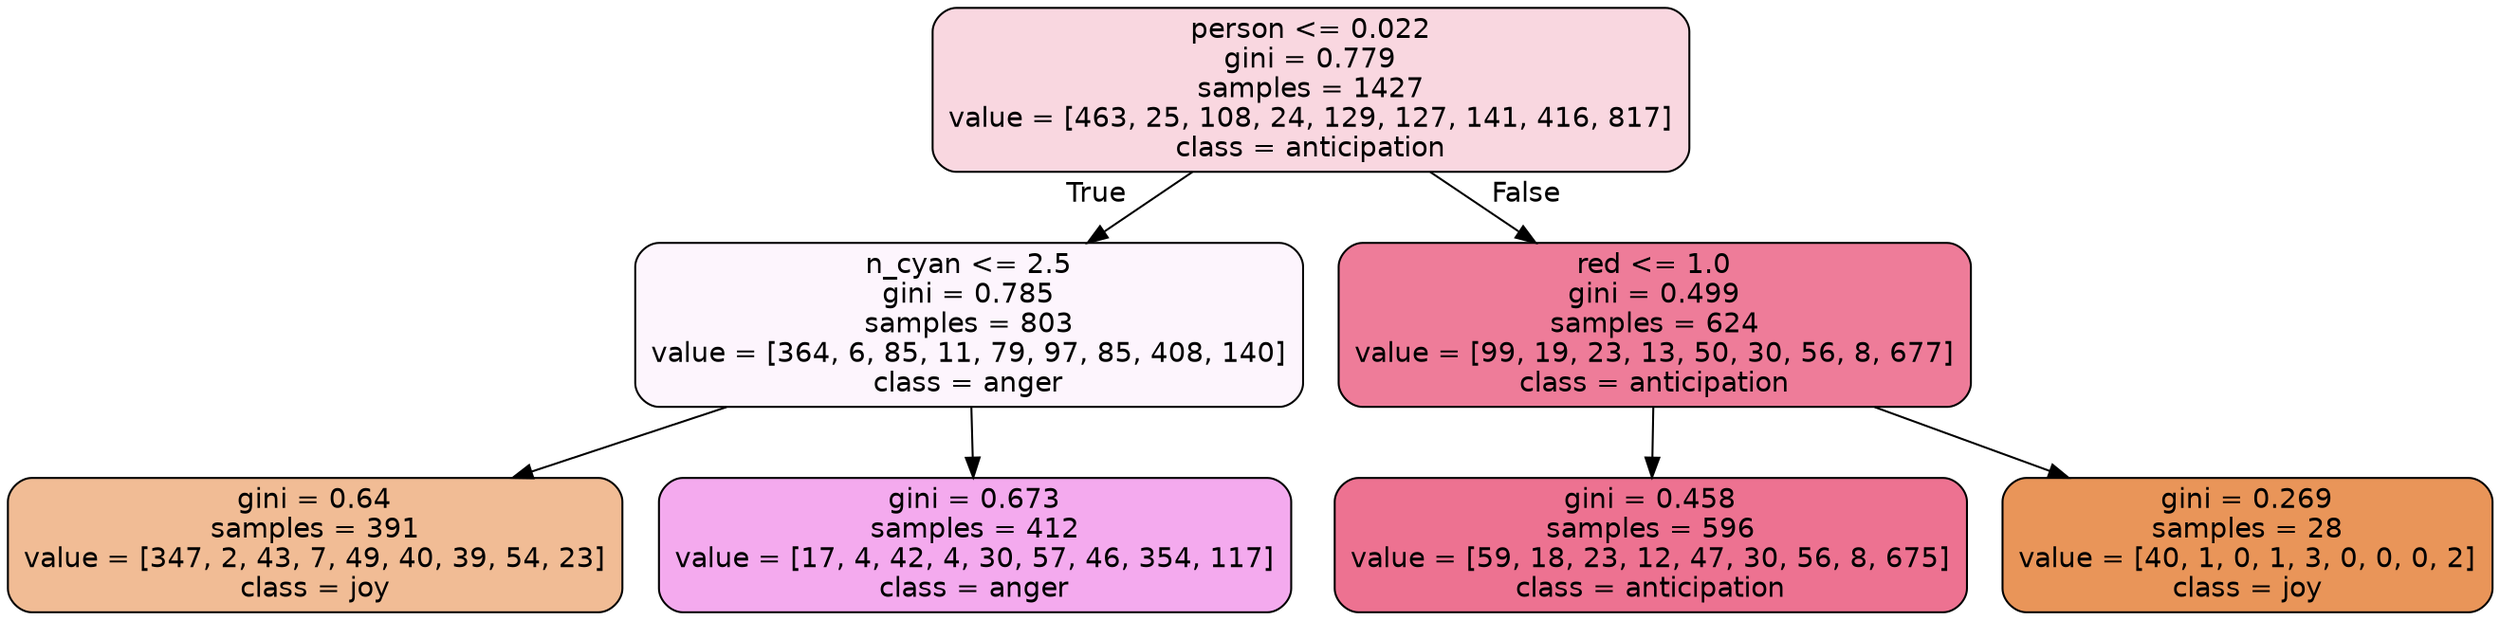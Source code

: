 digraph Tree {
node [shape=box, style="filled, rounded", color="black", fontname=helvetica] ;
edge [fontname=helvetica] ;
0 [label="person <= 0.022\ngini = 0.779\nsamples = 1427\nvalue = [463, 25, 108, 24, 129, 127, 141, 416, 817]\nclass = anticipation", fillcolor="#e5396433"] ;
1 [label="n_cyan <= 2.5\ngini = 0.785\nsamples = 803\nvalue = [364, 6, 85, 11, 79, 97, 85, 408, 140]\nclass = anger", fillcolor="#e539d70c"] ;
0 -> 1 [labeldistance=2.5, labelangle=45, headlabel="True"] ;
2 [label="gini = 0.64\nsamples = 391\nvalue = [347, 2, 43, 7, 49, 40, 39, 54, 23]\nclass = joy", fillcolor="#e5813988"] ;
1 -> 2 ;
3 [label="gini = 0.673\nsamples = 412\nvalue = [17, 4, 42, 4, 30, 57, 46, 354, 117]\nclass = anger", fillcolor="#e539d76d"] ;
1 -> 3 ;
4 [label="red <= 1.0\ngini = 0.499\nsamples = 624\nvalue = [99, 19, 23, 13, 50, 30, 56, 8, 677]\nclass = anticipation", fillcolor="#e53964a8"] ;
0 -> 4 [labeldistance=2.5, labelangle=-45, headlabel="False"] ;
5 [label="gini = 0.458\nsamples = 596\nvalue = [59, 18, 23, 12, 47, 30, 56, 8, 675]\nclass = anticipation", fillcolor="#e53964b5"] ;
4 -> 5 ;
6 [label="gini = 0.269\nsamples = 28\nvalue = [40, 1, 0, 1, 3, 0, 0, 0, 2]\nclass = joy", fillcolor="#e58139d6"] ;
4 -> 6 ;
}